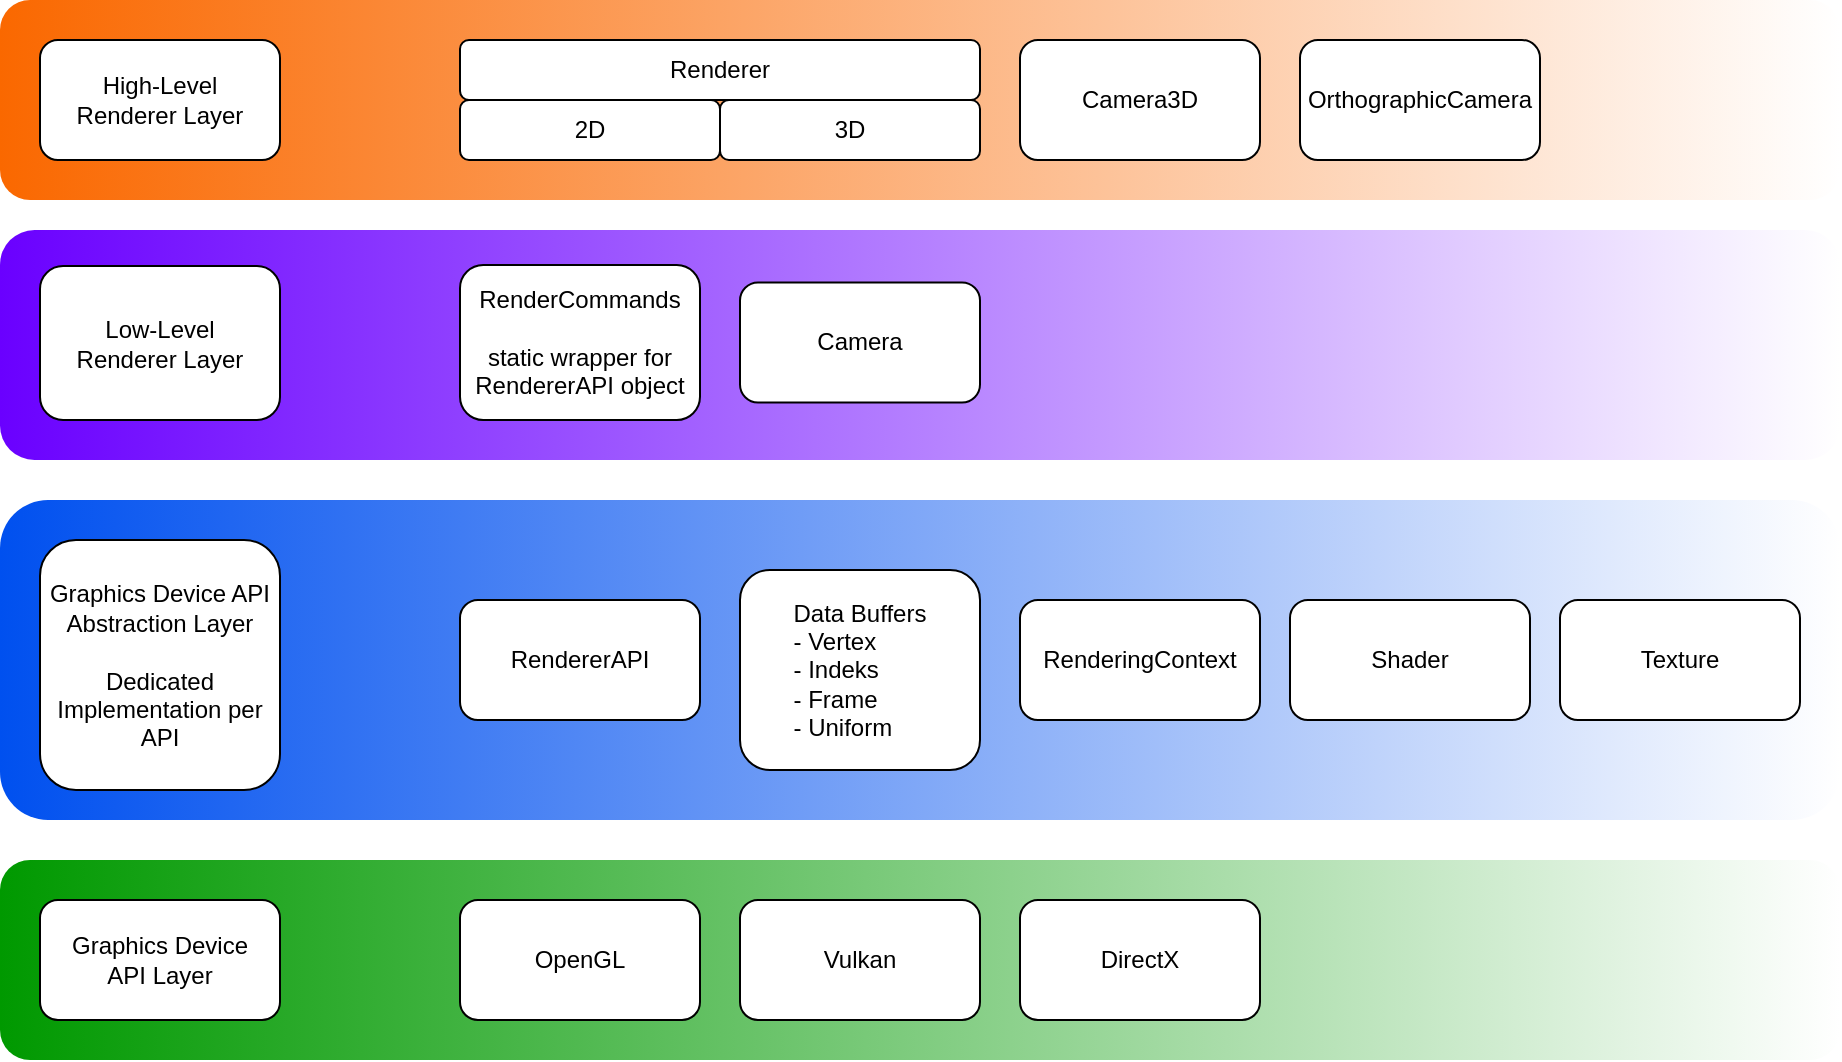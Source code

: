 <mxfile version="20.6.2" type="device"><diagram id="SUBzciJj9NuF89_Av420" name="Page-1"><mxGraphModel dx="1940" dy="2335" grid="1" gridSize="10" guides="1" tooltips="1" connect="1" arrows="1" fold="1" page="1" pageScale="1" pageWidth="827" pageHeight="1169" math="0" shadow="0"><root><mxCell id="0"/><mxCell id="1" parent="0"/><mxCell id="p7n46g-bkLTnVi5SNLPW-33" value="" style="rounded=1;whiteSpace=wrap;html=1;labelPadding=0;noLabel=0;direction=east;treeFolding=0;treeMoving=0;shadow=0;glass=0;sketch=0;labelPosition=center;verticalLabelPosition=middle;align=center;verticalAlign=middle;horizontal=1;spacingLeft=11;fontSize=12;perimeterSpacing=1;fillColor=#0050ef;gradientDirection=east;fontColor=#ffffff;strokeColor=none;gradientColor=#FFFFFF;" parent="1" vertex="1"><mxGeometry x="100" y="-770" width="920" height="160" as="geometry"/></mxCell><mxCell id="p7n46g-bkLTnVi5SNLPW-28" value="" style="rounded=1;whiteSpace=wrap;html=1;labelPadding=0;noLabel=0;direction=east;treeFolding=0;treeMoving=0;shadow=0;glass=0;sketch=0;labelPosition=center;verticalLabelPosition=middle;align=center;verticalAlign=middle;horizontal=1;spacingLeft=11;fontSize=12;fillColor=#6a00ff;fontColor=#ffffff;gradientColor=#ffffff;gradientDirection=east;strokeColor=none;" parent="1" vertex="1"><mxGeometry x="100" y="-905" width="920" height="115" as="geometry"/></mxCell><mxCell id="p7n46g-bkLTnVi5SNLPW-66" value="" style="rounded=1;whiteSpace=wrap;html=1;labelPadding=0;noLabel=0;direction=east;treeFolding=0;treeMoving=0;shadow=0;glass=0;sketch=0;labelPosition=center;verticalLabelPosition=middle;align=center;verticalAlign=middle;horizontal=1;spacingLeft=11;fontSize=12;fontColor=#ffffff;strokeColor=none;gradientColor=#FFFFFF;gradientDirection=east;fillColor=#009900;" parent="1" vertex="1"><mxGeometry x="100" y="-590" width="920" height="100" as="geometry"/></mxCell><mxCell id="p7n46g-bkLTnVi5SNLPW-25" value="" style="rounded=1;whiteSpace=wrap;html=1;align=center;fillColor=#fa6800;fontColor=#000000;strokeColor=none;gradientColor=#ffffff;gradientDirection=east;" parent="1" vertex="1"><mxGeometry x="100" y="-1020" width="920" height="100" as="geometry"/></mxCell><mxCell id="p7n46g-bkLTnVi5SNLPW-27" value="Renderer" style="rounded=1;whiteSpace=wrap;html=1;align=center;" parent="1" vertex="1"><mxGeometry x="330" y="-1000" width="260" height="30" as="geometry"/></mxCell><mxCell id="p7n46g-bkLTnVi5SNLPW-30" value="&lt;span&gt;High-Level Renderer&lt;/span&gt;&amp;nbsp;Layer" style="rounded=1;whiteSpace=wrap;html=1;shadow=0;glass=0;sketch=0;fontSize=12;strokeColor=#000000;align=center;verticalAlign=middle;" parent="1" vertex="1"><mxGeometry x="120" y="-1000" width="120" height="60" as="geometry"/></mxCell><mxCell id="p7n46g-bkLTnVi5SNLPW-31" value="Low-Level&lt;br&gt;Renderer Layer" style="rounded=1;whiteSpace=wrap;html=1;shadow=0;glass=0;sketch=0;fontSize=12;strokeColor=#000000;align=center;verticalAlign=middle;" parent="1" vertex="1"><mxGeometry x="120" y="-887" width="120" height="77" as="geometry"/></mxCell><mxCell id="p7n46g-bkLTnVi5SNLPW-36" value="&lt;span&gt;Graphics Device API Abstraction&lt;/span&gt;&amp;nbsp;Layer&lt;span&gt;&lt;br&gt;&lt;br&gt;Dedicated Implementation per API&lt;br&gt;&lt;/span&gt;" style="rounded=1;whiteSpace=wrap;html=1;shadow=0;glass=0;sketch=0;fontSize=12;strokeColor=#000000;align=center;verticalAlign=middle;" parent="1" vertex="1"><mxGeometry x="120" y="-750" width="120" height="125" as="geometry"/></mxCell><mxCell id="p7n46g-bkLTnVi5SNLPW-47" value="&lt;span&gt;Data Buffers&lt;br&gt;&lt;div style=&quot;text-align: left&quot;&gt;&lt;span&gt;- Vertex&lt;/span&gt;&lt;/div&gt;&lt;div style=&quot;text-align: left&quot;&gt;&lt;span&gt;- Indeks&lt;/span&gt;&lt;/div&gt;&lt;div style=&quot;text-align: left&quot;&gt;&lt;span&gt;- Frame&lt;/span&gt;&lt;/div&gt;&lt;div style=&quot;text-align: left&quot;&gt;&lt;span&gt;- Uniform&lt;/span&gt;&lt;/div&gt;&lt;/span&gt;" style="rounded=1;whiteSpace=wrap;html=1;shadow=0;glass=0;sketch=0;fontSize=12;strokeColor=#000000;align=center;verticalAlign=middle;" parent="1" vertex="1"><mxGeometry x="470" y="-735" width="120" height="100" as="geometry"/></mxCell><mxCell id="p7n46g-bkLTnVi5SNLPW-48" value="RenderingContext" style="rounded=1;whiteSpace=wrap;html=1;shadow=0;glass=0;sketch=0;fontSize=12;strokeColor=#000000;align=center;verticalAlign=middle;" parent="1" vertex="1"><mxGeometry x="610" y="-720" width="120" height="60" as="geometry"/></mxCell><mxCell id="p7n46g-bkLTnVi5SNLPW-50" value="&lt;span&gt;RendererAPI&lt;/span&gt;" style="rounded=1;whiteSpace=wrap;html=1;shadow=0;glass=0;sketch=0;fontSize=12;strokeColor=#000000;align=center;verticalAlign=middle;" parent="1" vertex="1"><mxGeometry x="330" y="-720" width="120" height="60" as="geometry"/></mxCell><mxCell id="p7n46g-bkLTnVi5SNLPW-51" value="RenderCommands&lt;br&gt;&lt;br&gt;static wrapper for RendererAPI object" style="rounded=1;whiteSpace=wrap;html=1;shadow=0;glass=0;sketch=0;fontSize=12;strokeColor=#000000;align=center;verticalAlign=middle;" parent="1" vertex="1"><mxGeometry x="330" y="-887.5" width="120" height="77.5" as="geometry"/></mxCell><mxCell id="p7n46g-bkLTnVi5SNLPW-54" value="&lt;span&gt;Shader&lt;/span&gt;" style="rounded=1;whiteSpace=wrap;html=1;shadow=0;glass=0;sketch=0;fontSize=12;strokeColor=#000000;align=center;verticalAlign=middle;" parent="1" vertex="1"><mxGeometry x="745" y="-720" width="120" height="60" as="geometry"/></mxCell><mxCell id="p7n46g-bkLTnVi5SNLPW-64" value="Texture" style="rounded=1;whiteSpace=wrap;html=1;shadow=0;glass=0;sketch=0;fontSize=12;strokeColor=#000000;align=center;verticalAlign=middle;" parent="1" vertex="1"><mxGeometry x="880" y="-720" width="120" height="60" as="geometry"/></mxCell><mxCell id="p7n46g-bkLTnVi5SNLPW-67" value="Graphics Device&lt;br&gt;API Layer" style="rounded=1;whiteSpace=wrap;html=1;shadow=0;glass=0;sketch=0;fontSize=12;strokeColor=#000000;align=center;verticalAlign=middle;" parent="1" vertex="1"><mxGeometry x="120" y="-570" width="120" height="60" as="geometry"/></mxCell><mxCell id="p7n46g-bkLTnVi5SNLPW-68" value="OpenGL" style="rounded=1;whiteSpace=wrap;html=1;shadow=0;glass=0;sketch=0;fontSize=12;align=center;verticalAlign=middle;" parent="1" vertex="1"><mxGeometry x="330" y="-570" width="120" height="60" as="geometry"/></mxCell><mxCell id="p7n46g-bkLTnVi5SNLPW-103" value="Vulkan" style="rounded=1;whiteSpace=wrap;html=1;shadow=0;glass=0;sketch=0;fontSize=12;align=center;verticalAlign=middle;" parent="1" vertex="1"><mxGeometry x="470" y="-570" width="120" height="60" as="geometry"/></mxCell><mxCell id="p7n46g-bkLTnVi5SNLPW-104" value="DirectX" style="rounded=1;whiteSpace=wrap;html=1;shadow=0;glass=0;sketch=0;fontSize=12;align=center;verticalAlign=middle;" parent="1" vertex="1"><mxGeometry x="610" y="-570" width="120" height="60" as="geometry"/></mxCell><mxCell id="p7n46g-bkLTnVi5SNLPW-105" value="Camera3D" style="rounded=1;whiteSpace=wrap;html=1;shadow=0;glass=0;sketch=0;fontSize=12;strokeColor=#000000;align=center;verticalAlign=middle;" parent="1" vertex="1"><mxGeometry x="610" y="-1000" width="120" height="60" as="geometry"/></mxCell><mxCell id="p7n46g-bkLTnVi5SNLPW-106" value="2D" style="rounded=1;whiteSpace=wrap;html=1;align=center;" parent="1" vertex="1"><mxGeometry x="330" y="-970" width="130" height="30" as="geometry"/></mxCell><mxCell id="p7n46g-bkLTnVi5SNLPW-107" value="3D" style="rounded=1;whiteSpace=wrap;html=1;align=center;" parent="1" vertex="1"><mxGeometry x="460" y="-970" width="130" height="30" as="geometry"/></mxCell><mxCell id="p7n46g-bkLTnVi5SNLPW-108" value="OrthographicCamera" style="rounded=1;whiteSpace=wrap;html=1;shadow=0;glass=0;sketch=0;fontSize=12;strokeColor=#000000;align=center;verticalAlign=middle;" parent="1" vertex="1"><mxGeometry x="750" y="-1000" width="120" height="60" as="geometry"/></mxCell><mxCell id="Tv86XTMe6w0yJMHUbNUU-1" value="&lt;span&gt;Camera&lt;/span&gt;" style="rounded=1;whiteSpace=wrap;html=1;shadow=0;glass=0;sketch=0;fontSize=12;strokeColor=#000000;align=center;verticalAlign=middle;" vertex="1" parent="1"><mxGeometry x="470" y="-878.75" width="120" height="60" as="geometry"/></mxCell></root></mxGraphModel></diagram></mxfile>